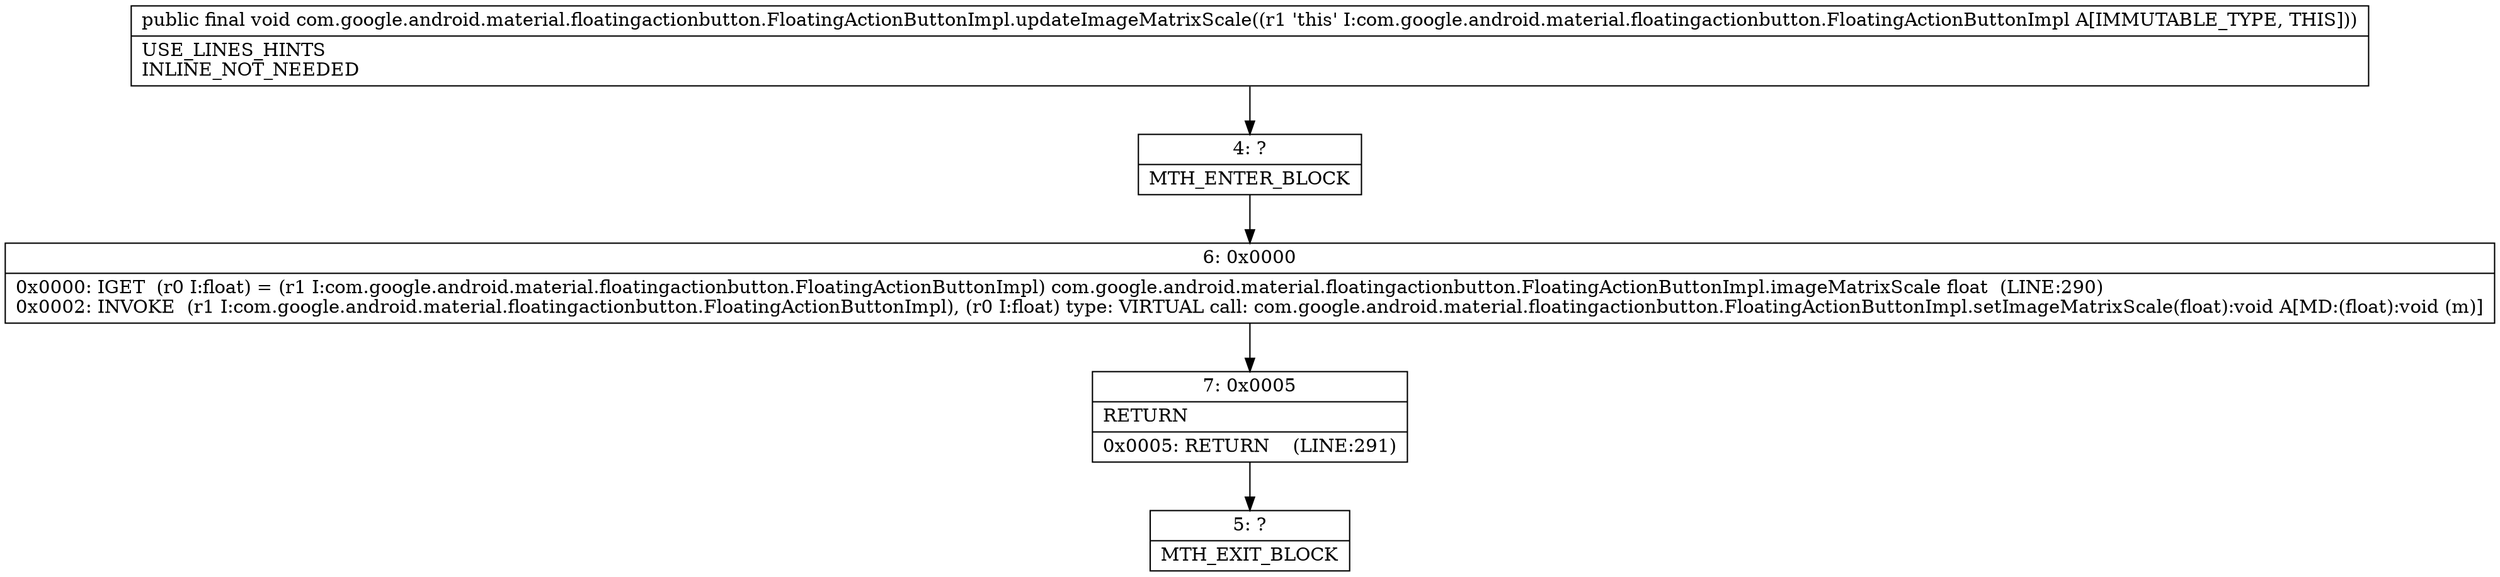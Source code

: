 digraph "CFG forcom.google.android.material.floatingactionbutton.FloatingActionButtonImpl.updateImageMatrixScale()V" {
Node_4 [shape=record,label="{4\:\ ?|MTH_ENTER_BLOCK\l}"];
Node_6 [shape=record,label="{6\:\ 0x0000|0x0000: IGET  (r0 I:float) = (r1 I:com.google.android.material.floatingactionbutton.FloatingActionButtonImpl) com.google.android.material.floatingactionbutton.FloatingActionButtonImpl.imageMatrixScale float  (LINE:290)\l0x0002: INVOKE  (r1 I:com.google.android.material.floatingactionbutton.FloatingActionButtonImpl), (r0 I:float) type: VIRTUAL call: com.google.android.material.floatingactionbutton.FloatingActionButtonImpl.setImageMatrixScale(float):void A[MD:(float):void (m)]\l}"];
Node_7 [shape=record,label="{7\:\ 0x0005|RETURN\l|0x0005: RETURN    (LINE:291)\l}"];
Node_5 [shape=record,label="{5\:\ ?|MTH_EXIT_BLOCK\l}"];
MethodNode[shape=record,label="{public final void com.google.android.material.floatingactionbutton.FloatingActionButtonImpl.updateImageMatrixScale((r1 'this' I:com.google.android.material.floatingactionbutton.FloatingActionButtonImpl A[IMMUTABLE_TYPE, THIS]))  | USE_LINES_HINTS\lINLINE_NOT_NEEDED\l}"];
MethodNode -> Node_4;Node_4 -> Node_6;
Node_6 -> Node_7;
Node_7 -> Node_5;
}

